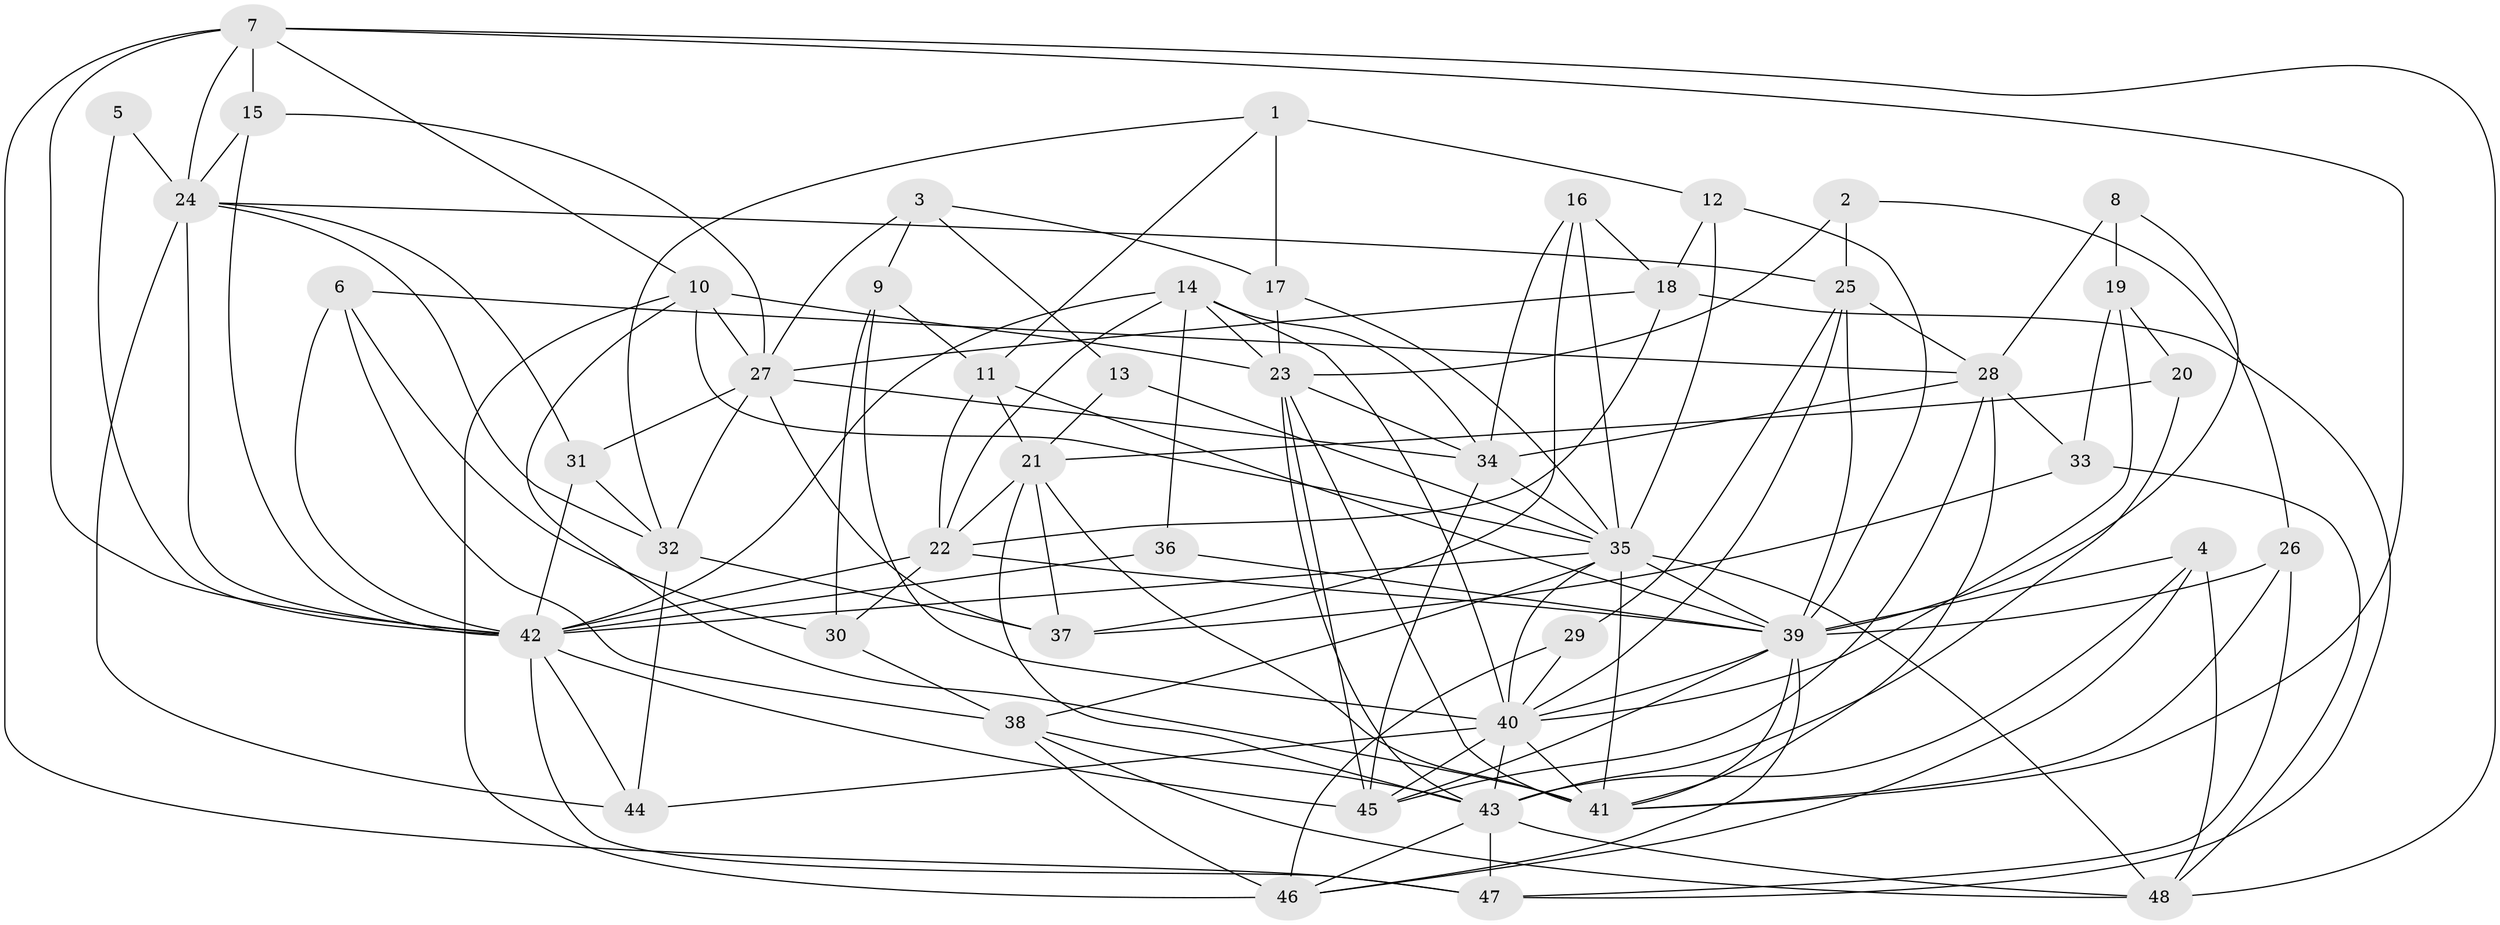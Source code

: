 // original degree distribution, {4: 0.3684210526315789, 5: 0.16842105263157894, 3: 0.21052631578947367, 2: 0.12631578947368421, 6: 0.09473684210526316, 7: 0.021052631578947368, 8: 0.010526315789473684}
// Generated by graph-tools (version 1.1) at 2025/26/03/09/25 03:26:10]
// undirected, 48 vertices, 137 edges
graph export_dot {
graph [start="1"]
  node [color=gray90,style=filled];
  1;
  2;
  3;
  4;
  5;
  6;
  7;
  8;
  9;
  10;
  11;
  12;
  13;
  14;
  15;
  16;
  17;
  18;
  19;
  20;
  21;
  22;
  23;
  24;
  25;
  26;
  27;
  28;
  29;
  30;
  31;
  32;
  33;
  34;
  35;
  36;
  37;
  38;
  39;
  40;
  41;
  42;
  43;
  44;
  45;
  46;
  47;
  48;
  1 -- 11 [weight=1.0];
  1 -- 12 [weight=1.0];
  1 -- 17 [weight=2.0];
  1 -- 32 [weight=1.0];
  2 -- 23 [weight=1.0];
  2 -- 25 [weight=1.0];
  2 -- 26 [weight=1.0];
  3 -- 9 [weight=1.0];
  3 -- 13 [weight=1.0];
  3 -- 17 [weight=1.0];
  3 -- 27 [weight=1.0];
  4 -- 39 [weight=1.0];
  4 -- 43 [weight=1.0];
  4 -- 46 [weight=1.0];
  4 -- 48 [weight=1.0];
  5 -- 24 [weight=1.0];
  5 -- 42 [weight=1.0];
  6 -- 28 [weight=1.0];
  6 -- 30 [weight=1.0];
  6 -- 38 [weight=1.0];
  6 -- 42 [weight=1.0];
  7 -- 10 [weight=1.0];
  7 -- 15 [weight=1.0];
  7 -- 24 [weight=1.0];
  7 -- 41 [weight=1.0];
  7 -- 42 [weight=1.0];
  7 -- 47 [weight=1.0];
  7 -- 48 [weight=1.0];
  8 -- 19 [weight=2.0];
  8 -- 28 [weight=1.0];
  8 -- 39 [weight=1.0];
  9 -- 11 [weight=1.0];
  9 -- 30 [weight=1.0];
  9 -- 40 [weight=2.0];
  10 -- 23 [weight=1.0];
  10 -- 27 [weight=1.0];
  10 -- 35 [weight=1.0];
  10 -- 41 [weight=1.0];
  10 -- 46 [weight=1.0];
  11 -- 21 [weight=1.0];
  11 -- 22 [weight=2.0];
  11 -- 39 [weight=1.0];
  12 -- 18 [weight=1.0];
  12 -- 35 [weight=1.0];
  12 -- 39 [weight=1.0];
  13 -- 21 [weight=1.0];
  13 -- 35 [weight=1.0];
  14 -- 22 [weight=1.0];
  14 -- 23 [weight=1.0];
  14 -- 34 [weight=1.0];
  14 -- 36 [weight=1.0];
  14 -- 40 [weight=1.0];
  14 -- 42 [weight=1.0];
  15 -- 24 [weight=1.0];
  15 -- 27 [weight=1.0];
  15 -- 42 [weight=1.0];
  16 -- 18 [weight=1.0];
  16 -- 34 [weight=1.0];
  16 -- 35 [weight=1.0];
  16 -- 37 [weight=1.0];
  17 -- 23 [weight=1.0];
  17 -- 35 [weight=1.0];
  18 -- 22 [weight=1.0];
  18 -- 27 [weight=1.0];
  18 -- 47 [weight=1.0];
  19 -- 20 [weight=1.0];
  19 -- 33 [weight=1.0];
  19 -- 40 [weight=1.0];
  20 -- 21 [weight=1.0];
  20 -- 43 [weight=1.0];
  21 -- 22 [weight=1.0];
  21 -- 37 [weight=1.0];
  21 -- 41 [weight=1.0];
  21 -- 43 [weight=1.0];
  22 -- 30 [weight=1.0];
  22 -- 39 [weight=1.0];
  22 -- 42 [weight=1.0];
  23 -- 34 [weight=1.0];
  23 -- 41 [weight=1.0];
  23 -- 43 [weight=1.0];
  23 -- 45 [weight=1.0];
  24 -- 25 [weight=1.0];
  24 -- 31 [weight=1.0];
  24 -- 32 [weight=1.0];
  24 -- 42 [weight=1.0];
  24 -- 44 [weight=1.0];
  25 -- 28 [weight=1.0];
  25 -- 29 [weight=1.0];
  25 -- 39 [weight=1.0];
  25 -- 40 [weight=1.0];
  26 -- 39 [weight=1.0];
  26 -- 41 [weight=1.0];
  26 -- 47 [weight=1.0];
  27 -- 31 [weight=1.0];
  27 -- 32 [weight=1.0];
  27 -- 34 [weight=1.0];
  27 -- 37 [weight=1.0];
  28 -- 33 [weight=1.0];
  28 -- 34 [weight=1.0];
  28 -- 41 [weight=1.0];
  28 -- 45 [weight=1.0];
  29 -- 40 [weight=1.0];
  29 -- 46 [weight=1.0];
  30 -- 38 [weight=1.0];
  31 -- 32 [weight=1.0];
  31 -- 42 [weight=1.0];
  32 -- 37 [weight=1.0];
  32 -- 44 [weight=1.0];
  33 -- 37 [weight=1.0];
  33 -- 48 [weight=1.0];
  34 -- 35 [weight=1.0];
  34 -- 45 [weight=1.0];
  35 -- 38 [weight=1.0];
  35 -- 39 [weight=1.0];
  35 -- 40 [weight=1.0];
  35 -- 41 [weight=1.0];
  35 -- 42 [weight=2.0];
  35 -- 48 [weight=1.0];
  36 -- 39 [weight=1.0];
  36 -- 42 [weight=1.0];
  38 -- 43 [weight=1.0];
  38 -- 46 [weight=1.0];
  38 -- 48 [weight=1.0];
  39 -- 40 [weight=1.0];
  39 -- 41 [weight=1.0];
  39 -- 45 [weight=1.0];
  39 -- 46 [weight=1.0];
  40 -- 41 [weight=2.0];
  40 -- 43 [weight=1.0];
  40 -- 44 [weight=1.0];
  40 -- 45 [weight=1.0];
  42 -- 44 [weight=1.0];
  42 -- 45 [weight=1.0];
  42 -- 47 [weight=1.0];
  43 -- 46 [weight=1.0];
  43 -- 47 [weight=1.0];
  43 -- 48 [weight=1.0];
}

